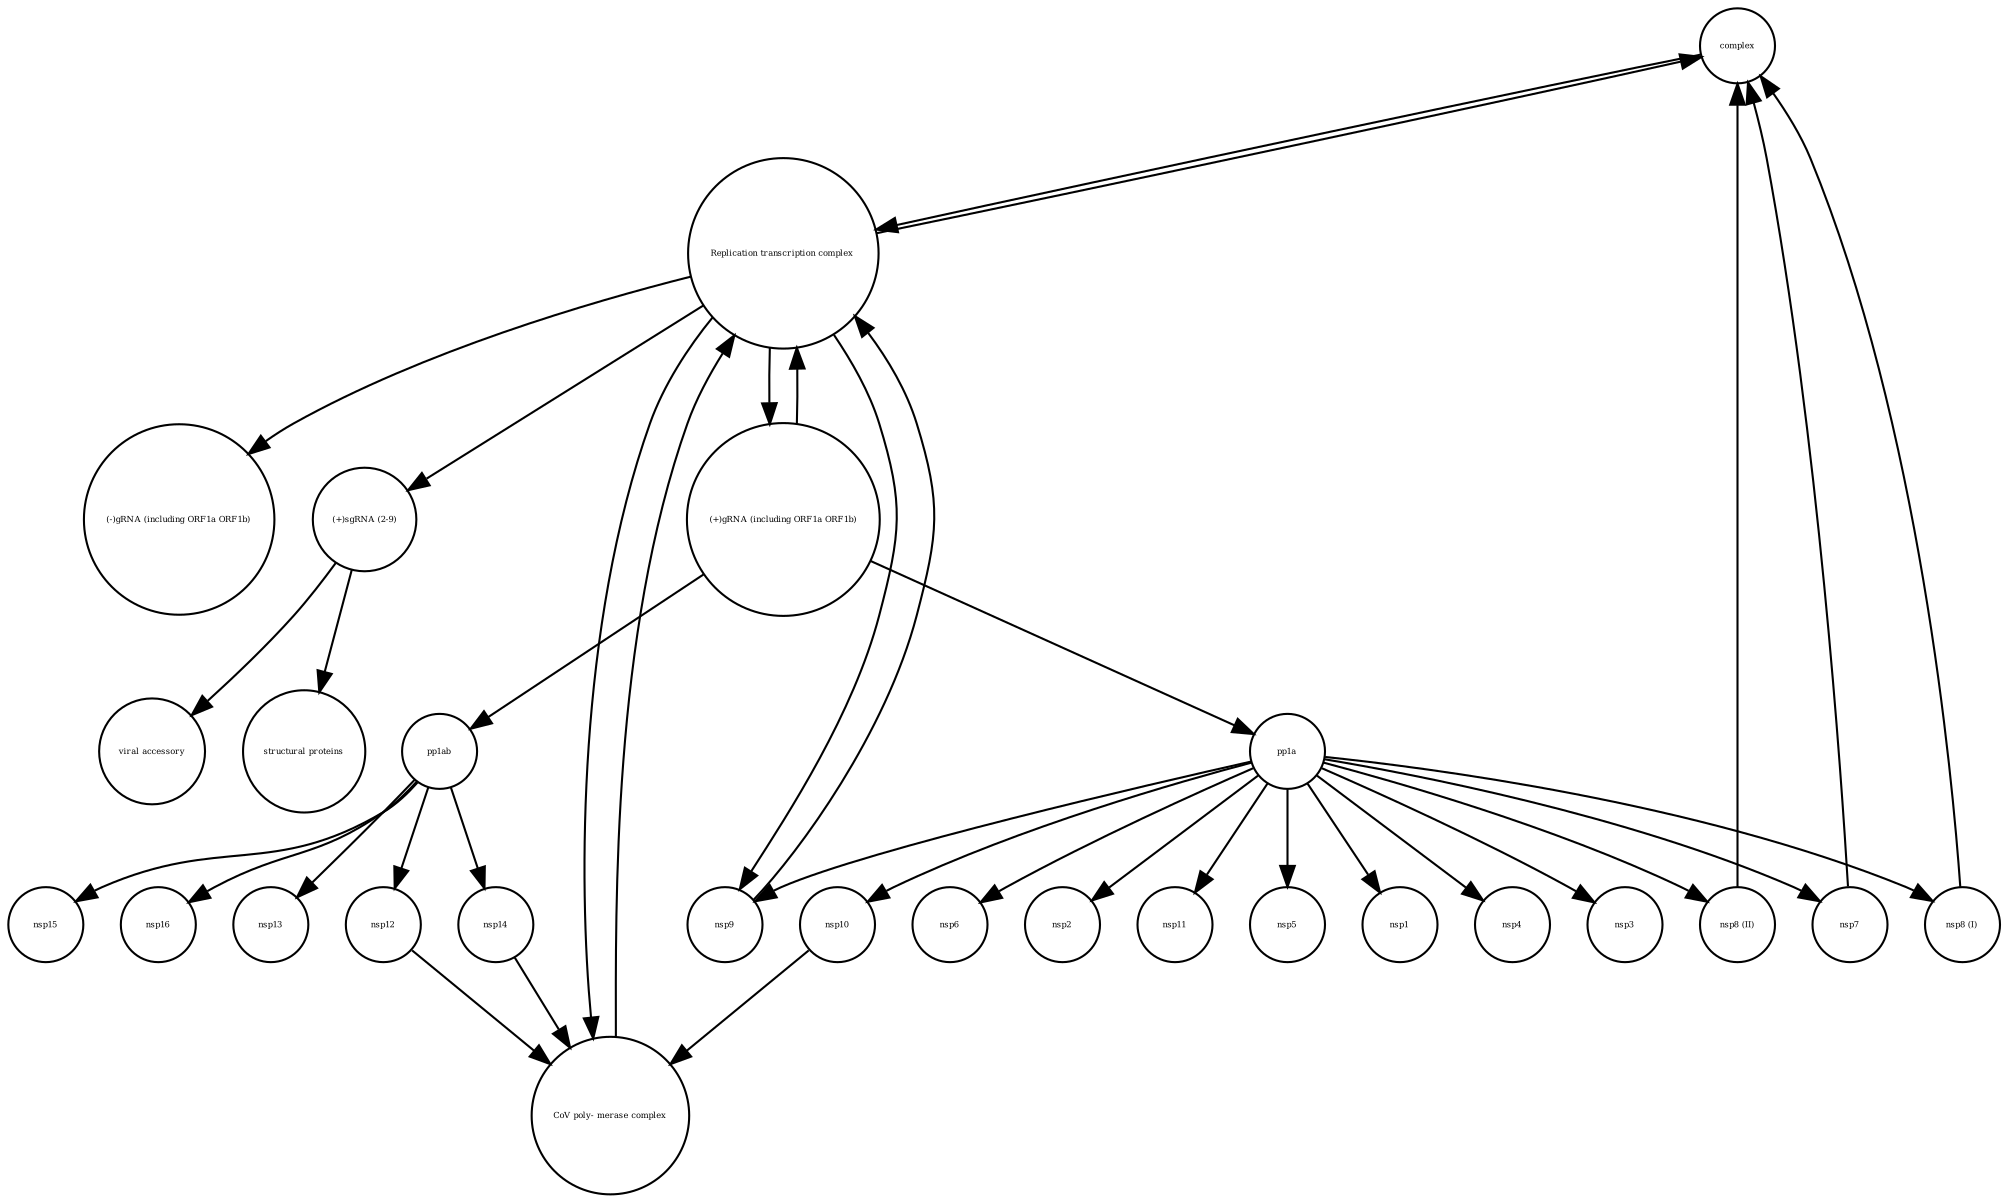 strict digraph  {
complex [annotation="", bipartite=0, cls=complex, fontsize=4, label=complex, shape=circle];
nsp15 [annotation="", bipartite=0, cls=macromolecule, fontsize=4, label=nsp15, shape=circle];
nsp9 [annotation="", bipartite=0, cls=macromolecule, fontsize=4, label=nsp9, shape=circle];
"(+)gRNA (including ORF1a ORF1b)" [annotation="", bipartite=0, cls="nucleic acid feature", fontsize=4, label="(+)gRNA (including ORF1a ORF1b)", shape=circle];
nsp4 [annotation="", bipartite=0, cls=macromolecule, fontsize=4, label=nsp4, shape=circle];
nsp3 [annotation="", bipartite=0, cls=macromolecule, fontsize=4, label=nsp3, shape=circle];
"CoV poly- merase complex" [annotation="", bipartite=0, cls=complex, fontsize=4, label="CoV poly- merase complex", shape=circle];
nsp16 [annotation="", bipartite=0, cls=macromolecule, fontsize=4, label=nsp16, shape=circle];
nsp6 [annotation="", bipartite=0, cls=macromolecule, fontsize=4, label=nsp6, shape=circle];
"(-)gRNA (including ORF1a ORF1b)" [annotation="", bipartite=0, cls="nucleic acid feature", fontsize=4, label="(-)gRNA (including ORF1a ORF1b)", shape=circle];
nsp2 [annotation="", bipartite=0, cls=macromolecule, fontsize=4, label=nsp2, shape=circle];
"(+)sgRNA (2-9)" [annotation="", bipartite=0, cls="nucleic acid feature", fontsize=4, label="(+)sgRNA (2-9)", shape=circle];
pp1a [annotation="", bipartite=0, cls=macromolecule, fontsize=4, label=pp1a, shape=circle];
"nsp8 (II)" [annotation="", bipartite=0, cls=macromolecule, fontsize=4, label="nsp8 (II)", shape=circle];
nsp10 [annotation="", bipartite=0, cls=macromolecule, fontsize=4, label=nsp10, shape=circle];
nsp11 [annotation="", bipartite=0, cls=macromolecule, fontsize=4, label=nsp11, shape=circle];
"structural proteins" [annotation="", bipartite=0, cls=macromolecule, fontsize=4, label="structural proteins", shape=circle];
nsp7 [annotation="", bipartite=0, cls=macromolecule, fontsize=4, label=nsp7, shape=circle];
nsp12 [annotation="", bipartite=0, cls=macromolecule, fontsize=4, label=nsp12, shape=circle];
nsp5 [annotation="", bipartite=0, cls=macromolecule, fontsize=4, label=nsp5, shape=circle];
nsp1 [annotation="", bipartite=0, cls=macromolecule, fontsize=4, label=nsp1, shape=circle];
"viral accessory" [annotation="", bipartite=0, cls=macromolecule, fontsize=4, label="viral accessory", shape=circle];
pp1ab [annotation="", bipartite=0, cls=macromolecule, fontsize=4, label=pp1ab, shape=circle];
"nsp8 (I)" [annotation="", bipartite=0, cls=macromolecule, fontsize=4, label="nsp8 (I)", shape=circle];
nsp13 [annotation="", bipartite=0, cls=macromolecule, fontsize=4, label=nsp13, shape=circle];
nsp14 [annotation="", bipartite=0, cls=macromolecule, fontsize=4, label=nsp14, shape=circle];
"Replication transcription complex " [annotation="", bipartite=0, cls=complex, fontsize=4, label="Replication transcription complex ", shape=circle];
complex -> "Replication transcription complex "  [annotation="", interaction_type=production];
nsp9 -> "Replication transcription complex "  [annotation="", interaction_type=production];
"(+)gRNA (including ORF1a ORF1b)" -> pp1a  [annotation="", interaction_type="necessary stimulation"];
"(+)gRNA (including ORF1a ORF1b)" -> "Replication transcription complex "  [annotation="", interaction_type=production];
"(+)gRNA (including ORF1a ORF1b)" -> pp1ab  [annotation="", interaction_type="necessary stimulation"];
"CoV poly- merase complex" -> "Replication transcription complex "  [annotation="", interaction_type=production];
"(+)sgRNA (2-9)" -> "structural proteins"  [annotation="", interaction_type="necessary stimulation"];
"(+)sgRNA (2-9)" -> "viral accessory"  [annotation="", interaction_type="necessary stimulation"];
pp1a -> "nsp8 (I)"  [annotation="", interaction_type=production];
pp1a -> nsp4  [annotation="", interaction_type=production];
pp1a -> nsp3  [annotation="", interaction_type=production];
pp1a -> nsp11  [annotation="", interaction_type=production];
pp1a -> nsp9  [annotation="", interaction_type=production];
pp1a -> nsp7  [annotation="", interaction_type=production];
pp1a -> nsp6  [annotation="", interaction_type=production];
pp1a -> nsp5  [annotation="", interaction_type=production];
pp1a -> nsp2  [annotation="", interaction_type=production];
pp1a -> nsp1  [annotation="", interaction_type=production];
pp1a -> "nsp8 (II)"  [annotation="", interaction_type=production];
pp1a -> nsp10  [annotation="", interaction_type=production];
"nsp8 (II)" -> complex  [annotation="", interaction_type=production];
nsp10 -> "CoV poly- merase complex"  [annotation="", interaction_type=production];
nsp7 -> complex  [annotation="", interaction_type=production];
nsp12 -> "CoV poly- merase complex"  [annotation="", interaction_type=production];
pp1ab -> nsp15  [annotation="", interaction_type=production];
pp1ab -> nsp13  [annotation="", interaction_type=production];
pp1ab -> nsp16  [annotation="", interaction_type=production];
pp1ab -> nsp12  [annotation="", interaction_type=production];
pp1ab -> nsp14  [annotation="", interaction_type=production];
"nsp8 (I)" -> complex  [annotation="", interaction_type=production];
nsp14 -> "CoV poly- merase complex"  [annotation="", interaction_type=production];
"Replication transcription complex " -> "(+)gRNA (including ORF1a ORF1b)"  [annotation="", interaction_type=production];
"Replication transcription complex " -> complex  [annotation="", interaction_type=production];
"Replication transcription complex " -> "CoV poly- merase complex"  [annotation="", interaction_type=production];
"Replication transcription complex " -> nsp9  [annotation="", interaction_type=production];
"Replication transcription complex " -> "(-)gRNA (including ORF1a ORF1b)"  [annotation="", interaction_type=production];
"Replication transcription complex " -> "(+)sgRNA (2-9)"  [annotation="", interaction_type="necessary stimulation"];
}
